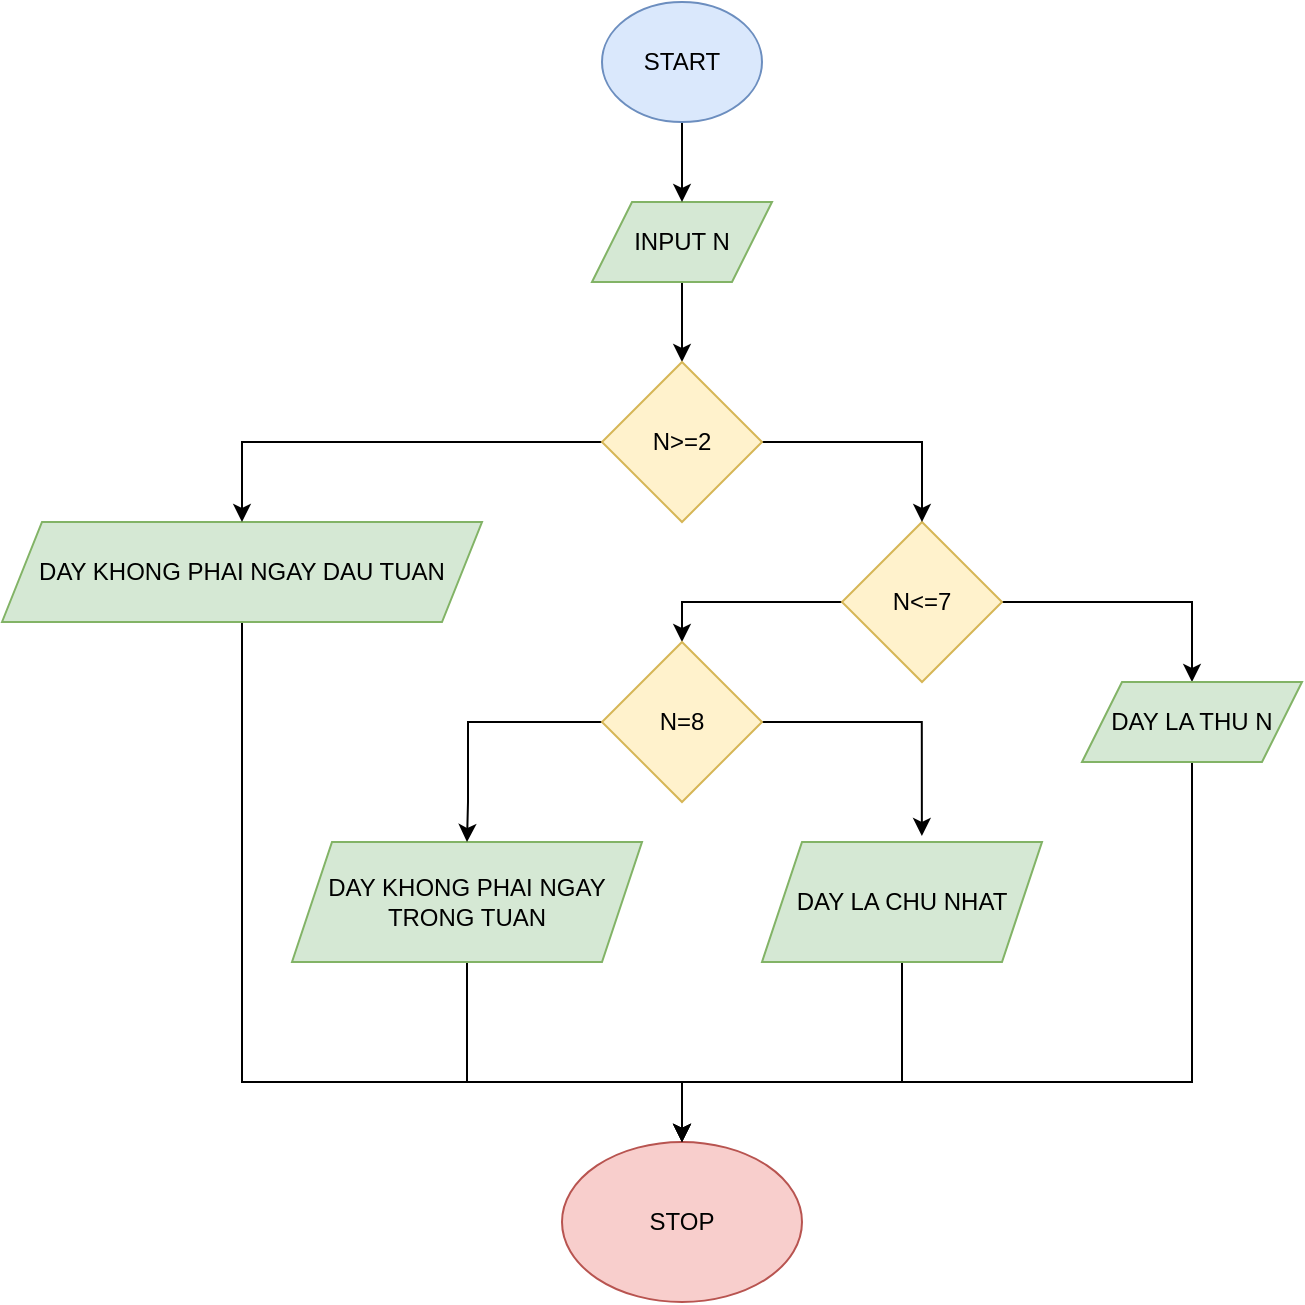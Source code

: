 <mxfile version="13.6.2" type="device"><diagram id="oCnn-I-jk6xpZtsAJdcT" name="Page-1"><mxGraphModel dx="1024" dy="592" grid="1" gridSize="10" guides="1" tooltips="1" connect="1" arrows="1" fold="1" page="1" pageScale="1" pageWidth="850" pageHeight="1100" math="0" shadow="0"><root><mxCell id="0"/><mxCell id="1" parent="0"/><mxCell id="JjqHReI1HkcsLQ50De1F-1" value="STOP" style="ellipse;whiteSpace=wrap;html=1;fillColor=#f8cecc;strokeColor=#b85450;" vertex="1" parent="1"><mxGeometry x="420" y="590" width="120" height="80" as="geometry"/></mxCell><mxCell id="JjqHReI1HkcsLQ50De1F-20" style="edgeStyle=orthogonalEdgeStyle;rounded=0;orthogonalLoop=1;jettySize=auto;html=1;entryX=0.5;entryY=0;entryDx=0;entryDy=0;" edge="1" parent="1" source="JjqHReI1HkcsLQ50De1F-2" target="JjqHReI1HkcsLQ50De1F-1"><mxGeometry relative="1" as="geometry"><mxPoint x="372.5" y="560" as="targetPoint"/><Array as="points"><mxPoint x="373" y="560"/><mxPoint x="480" y="560"/></Array></mxGeometry></mxCell><mxCell id="JjqHReI1HkcsLQ50De1F-2" value="DAY KHONG PHAI NGAY TRONG TUAN" style="shape=parallelogram;perimeter=parallelogramPerimeter;whiteSpace=wrap;html=1;fixedSize=1;fillColor=#d5e8d4;strokeColor=#82b366;" vertex="1" parent="1"><mxGeometry x="285" y="440" width="175" height="60" as="geometry"/></mxCell><mxCell id="JjqHReI1HkcsLQ50De1F-15" style="edgeStyle=orthogonalEdgeStyle;rounded=0;orthogonalLoop=1;jettySize=auto;html=1;entryX=0.5;entryY=0;entryDx=0;entryDy=0;" edge="1" parent="1" source="JjqHReI1HkcsLQ50De1F-3" target="JjqHReI1HkcsLQ50De1F-10"><mxGeometry relative="1" as="geometry"><mxPoint x="410" y="320" as="targetPoint"/></mxGeometry></mxCell><mxCell id="JjqHReI1HkcsLQ50De1F-25" style="edgeStyle=orthogonalEdgeStyle;rounded=0;orthogonalLoop=1;jettySize=auto;html=1;entryX=0.5;entryY=0;entryDx=0;entryDy=0;" edge="1" parent="1" source="JjqHReI1HkcsLQ50De1F-3" target="JjqHReI1HkcsLQ50De1F-4"><mxGeometry relative="1" as="geometry"><mxPoint x="740" y="320" as="targetPoint"/></mxGeometry></mxCell><mxCell id="JjqHReI1HkcsLQ50De1F-3" value="N&amp;lt;=7" style="rhombus;whiteSpace=wrap;html=1;fillColor=#fff2cc;strokeColor=#d6b656;" vertex="1" parent="1"><mxGeometry x="560" y="280" width="80" height="80" as="geometry"/></mxCell><mxCell id="JjqHReI1HkcsLQ50De1F-24" style="edgeStyle=orthogonalEdgeStyle;rounded=0;orthogonalLoop=1;jettySize=auto;html=1;entryX=0.5;entryY=0;entryDx=0;entryDy=0;" edge="1" parent="1" source="JjqHReI1HkcsLQ50De1F-4" target="JjqHReI1HkcsLQ50De1F-1"><mxGeometry relative="1" as="geometry"><mxPoint x="735" y="560" as="targetPoint"/><Array as="points"><mxPoint x="735" y="560"/><mxPoint x="480" y="560"/></Array></mxGeometry></mxCell><mxCell id="JjqHReI1HkcsLQ50De1F-4" value="DAY LA THU N" style="shape=parallelogram;perimeter=parallelogramPerimeter;whiteSpace=wrap;html=1;fixedSize=1;fillColor=#d5e8d4;strokeColor=#82b366;" vertex="1" parent="1"><mxGeometry x="680" y="360" width="110" height="40" as="geometry"/></mxCell><mxCell id="JjqHReI1HkcsLQ50De1F-19" style="edgeStyle=orthogonalEdgeStyle;rounded=0;orthogonalLoop=1;jettySize=auto;html=1;entryX=0.5;entryY=0;entryDx=0;entryDy=0;" edge="1" parent="1" source="JjqHReI1HkcsLQ50De1F-5" target="JjqHReI1HkcsLQ50De1F-1"><mxGeometry relative="1" as="geometry"><mxPoint x="260" y="560" as="targetPoint"/><Array as="points"><mxPoint x="260" y="560"/><mxPoint x="480" y="560"/></Array></mxGeometry></mxCell><mxCell id="JjqHReI1HkcsLQ50De1F-5" value="DAY KHONG PHAI NGAY DAU TUAN" style="shape=parallelogram;perimeter=parallelogramPerimeter;whiteSpace=wrap;html=1;fixedSize=1;fillColor=#d5e8d4;strokeColor=#82b366;" vertex="1" parent="1"><mxGeometry x="140" y="280" width="240" height="50" as="geometry"/></mxCell><mxCell id="JjqHReI1HkcsLQ50De1F-29" style="edgeStyle=orthogonalEdgeStyle;rounded=0;orthogonalLoop=1;jettySize=auto;html=1;" edge="1" parent="1" source="JjqHReI1HkcsLQ50De1F-6" target="JjqHReI1HkcsLQ50De1F-9"><mxGeometry relative="1" as="geometry"/></mxCell><mxCell id="JjqHReI1HkcsLQ50De1F-6" value="INPUT N" style="shape=parallelogram;perimeter=parallelogramPerimeter;whiteSpace=wrap;html=1;fixedSize=1;fillColor=#d5e8d4;strokeColor=#82b366;" vertex="1" parent="1"><mxGeometry x="435" y="120" width="90" height="40" as="geometry"/></mxCell><mxCell id="JjqHReI1HkcsLQ50De1F-22" style="edgeStyle=orthogonalEdgeStyle;rounded=0;orthogonalLoop=1;jettySize=auto;html=1;" edge="1" parent="1" source="JjqHReI1HkcsLQ50De1F-7"><mxGeometry relative="1" as="geometry"><mxPoint x="480" y="590" as="targetPoint"/><Array as="points"><mxPoint x="590" y="560"/><mxPoint x="480" y="560"/></Array></mxGeometry></mxCell><mxCell id="JjqHReI1HkcsLQ50De1F-7" value="DAY LA CHU NHAT" style="shape=parallelogram;perimeter=parallelogramPerimeter;whiteSpace=wrap;html=1;fixedSize=1;fillColor=#d5e8d4;strokeColor=#82b366;" vertex="1" parent="1"><mxGeometry x="520" y="440" width="140" height="60" as="geometry"/></mxCell><mxCell id="JjqHReI1HkcsLQ50De1F-16" style="edgeStyle=orthogonalEdgeStyle;rounded=0;orthogonalLoop=1;jettySize=auto;html=1;entryX=0.5;entryY=0;entryDx=0;entryDy=0;" edge="1" parent="1" source="JjqHReI1HkcsLQ50De1F-9" target="JjqHReI1HkcsLQ50De1F-3"><mxGeometry relative="1" as="geometry"><mxPoint x="600" y="240" as="targetPoint"/></mxGeometry></mxCell><mxCell id="JjqHReI1HkcsLQ50De1F-17" style="edgeStyle=orthogonalEdgeStyle;rounded=0;orthogonalLoop=1;jettySize=auto;html=1;entryX=0.5;entryY=0;entryDx=0;entryDy=0;" edge="1" parent="1" source="JjqHReI1HkcsLQ50De1F-9" target="JjqHReI1HkcsLQ50De1F-5"><mxGeometry relative="1" as="geometry"><mxPoint x="240" y="240" as="targetPoint"/></mxGeometry></mxCell><mxCell id="JjqHReI1HkcsLQ50De1F-9" value="N&amp;gt;=2" style="rhombus;whiteSpace=wrap;html=1;fillColor=#fff2cc;strokeColor=#d6b656;" vertex="1" parent="1"><mxGeometry x="440" y="200" width="80" height="80" as="geometry"/></mxCell><mxCell id="JjqHReI1HkcsLQ50De1F-26" style="edgeStyle=orthogonalEdgeStyle;rounded=0;orthogonalLoop=1;jettySize=auto;html=1;entryX=0.571;entryY=-0.05;entryDx=0;entryDy=0;entryPerimeter=0;" edge="1" parent="1" source="JjqHReI1HkcsLQ50De1F-10" target="JjqHReI1HkcsLQ50De1F-7"><mxGeometry relative="1" as="geometry"><mxPoint x="610" y="380" as="targetPoint"/><Array as="points"><mxPoint x="600" y="380"/></Array></mxGeometry></mxCell><mxCell id="JjqHReI1HkcsLQ50De1F-27" style="edgeStyle=orthogonalEdgeStyle;rounded=0;orthogonalLoop=1;jettySize=auto;html=1;entryX=0.5;entryY=0;entryDx=0;entryDy=0;" edge="1" parent="1" source="JjqHReI1HkcsLQ50De1F-10" target="JjqHReI1HkcsLQ50De1F-2"><mxGeometry relative="1" as="geometry"><Array as="points"><mxPoint x="373" y="380"/><mxPoint x="373" y="420"/></Array></mxGeometry></mxCell><mxCell id="JjqHReI1HkcsLQ50De1F-10" value="N=8" style="rhombus;whiteSpace=wrap;html=1;fillColor=#fff2cc;strokeColor=#d6b656;" vertex="1" parent="1"><mxGeometry x="440" y="340" width="80" height="80" as="geometry"/></mxCell><mxCell id="JjqHReI1HkcsLQ50De1F-28" style="edgeStyle=orthogonalEdgeStyle;rounded=0;orthogonalLoop=1;jettySize=auto;html=1;entryX=0.5;entryY=0;entryDx=0;entryDy=0;" edge="1" parent="1" source="JjqHReI1HkcsLQ50De1F-11" target="JjqHReI1HkcsLQ50De1F-6"><mxGeometry relative="1" as="geometry"/></mxCell><mxCell id="JjqHReI1HkcsLQ50De1F-11" value="START" style="ellipse;whiteSpace=wrap;html=1;fillColor=#dae8fc;strokeColor=#6c8ebf;" vertex="1" parent="1"><mxGeometry x="440" y="20" width="80" height="60" as="geometry"/></mxCell><mxCell id="JjqHReI1HkcsLQ50De1F-14" style="edgeStyle=orthogonalEdgeStyle;rounded=0;orthogonalLoop=1;jettySize=auto;html=1;exitX=0.5;exitY=1;exitDx=0;exitDy=0;" edge="1" parent="1" source="JjqHReI1HkcsLQ50De1F-4" target="JjqHReI1HkcsLQ50De1F-4"><mxGeometry relative="1" as="geometry"/></mxCell></root></mxGraphModel></diagram></mxfile>